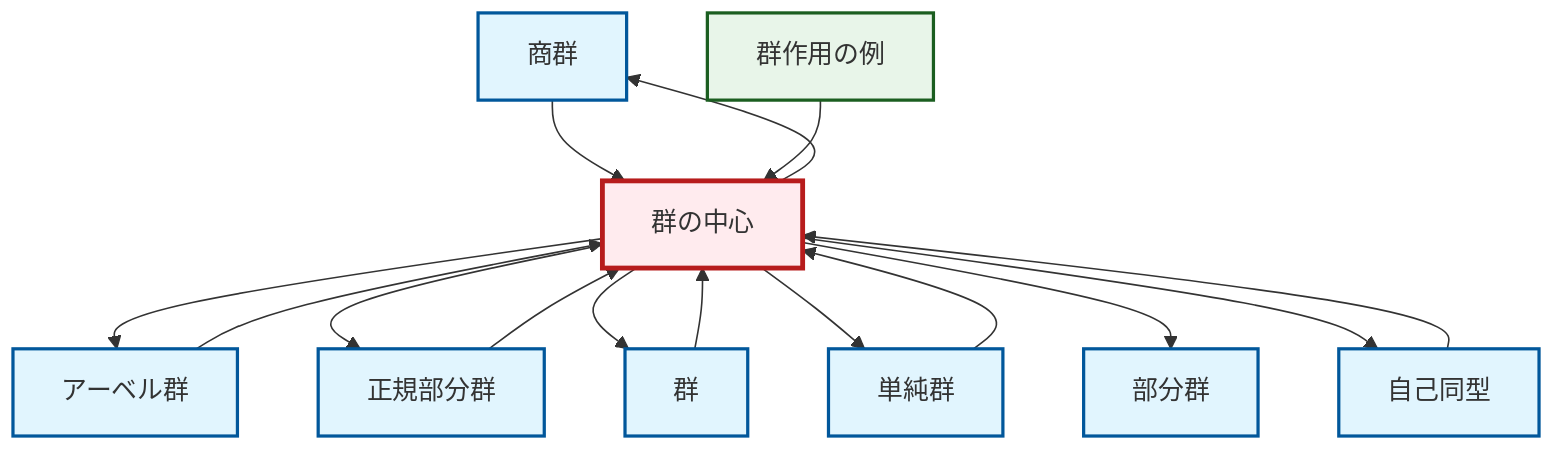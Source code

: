 graph TD
    classDef definition fill:#e1f5fe,stroke:#01579b,stroke-width:2px
    classDef theorem fill:#f3e5f5,stroke:#4a148c,stroke-width:2px
    classDef axiom fill:#fff3e0,stroke:#e65100,stroke-width:2px
    classDef example fill:#e8f5e9,stroke:#1b5e20,stroke-width:2px
    classDef current fill:#ffebee,stroke:#b71c1c,stroke-width:3px
    def-quotient-group["商群"]:::definition
    def-center-of-group["群の中心"]:::definition
    def-normal-subgroup["正規部分群"]:::definition
    def-abelian-group["アーベル群"]:::definition
    def-simple-group["単純群"]:::definition
    ex-group-action-examples["群作用の例"]:::example
    def-group["群"]:::definition
    def-subgroup["部分群"]:::definition
    def-automorphism["自己同型"]:::definition
    def-abelian-group --> def-center-of-group
    def-simple-group --> def-center-of-group
    def-center-of-group --> def-abelian-group
    def-quotient-group --> def-center-of-group
    def-center-of-group --> def-normal-subgroup
    def-group --> def-center-of-group
    def-center-of-group --> def-group
    def-center-of-group --> def-simple-group
    def-normal-subgroup --> def-center-of-group
    def-automorphism --> def-center-of-group
    ex-group-action-examples --> def-center-of-group
    def-center-of-group --> def-subgroup
    def-center-of-group --> def-automorphism
    def-center-of-group --> def-quotient-group
    class def-center-of-group current